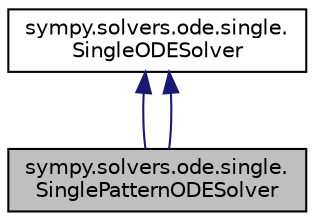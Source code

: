 digraph "sympy.solvers.ode.single.SinglePatternODESolver"
{
 // LATEX_PDF_SIZE
  edge [fontname="Helvetica",fontsize="10",labelfontname="Helvetica",labelfontsize="10"];
  node [fontname="Helvetica",fontsize="10",shape=record];
  Node1 [label="sympy.solvers.ode.single.\lSinglePatternODESolver",height=0.2,width=0.4,color="black", fillcolor="grey75", style="filled", fontcolor="black",tooltip=" "];
  Node2 -> Node1 [dir="back",color="midnightblue",fontsize="10",style="solid",fontname="Helvetica"];
  Node2 [label="sympy.solvers.ode.single.\lSingleODESolver",height=0.2,width=0.4,color="black", fillcolor="white", style="filled",URL="$classsympy_1_1solvers_1_1ode_1_1single_1_1SingleODESolver.html",tooltip=" "];
  Node2 -> Node1 [dir="back",color="midnightblue",fontsize="10",style="solid",fontname="Helvetica"];
}
